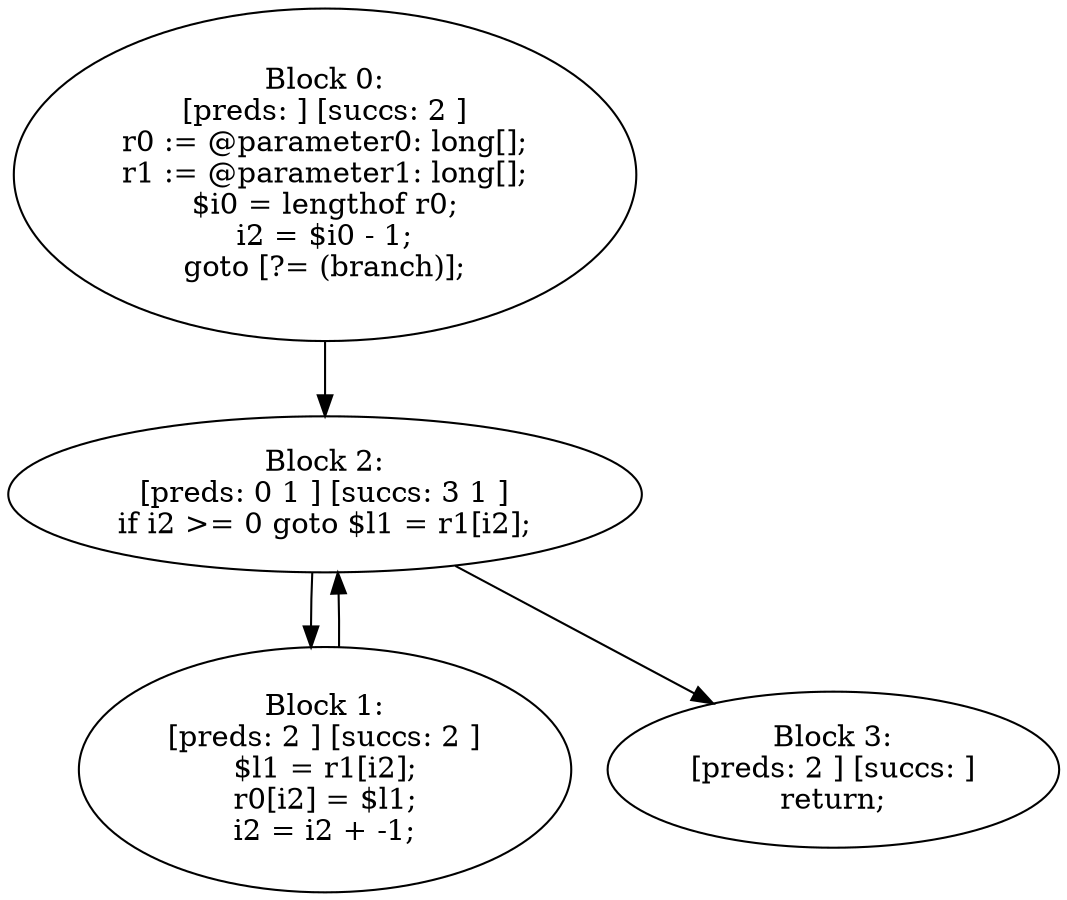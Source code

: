 digraph "unitGraph" {
    "Block 0:
[preds: ] [succs: 2 ]
r0 := @parameter0: long[];
r1 := @parameter1: long[];
$i0 = lengthof r0;
i2 = $i0 - 1;
goto [?= (branch)];
"
    "Block 1:
[preds: 2 ] [succs: 2 ]
$l1 = r1[i2];
r0[i2] = $l1;
i2 = i2 + -1;
"
    "Block 2:
[preds: 0 1 ] [succs: 3 1 ]
if i2 >= 0 goto $l1 = r1[i2];
"
    "Block 3:
[preds: 2 ] [succs: ]
return;
"
    "Block 0:
[preds: ] [succs: 2 ]
r0 := @parameter0: long[];
r1 := @parameter1: long[];
$i0 = lengthof r0;
i2 = $i0 - 1;
goto [?= (branch)];
"->"Block 2:
[preds: 0 1 ] [succs: 3 1 ]
if i2 >= 0 goto $l1 = r1[i2];
";
    "Block 1:
[preds: 2 ] [succs: 2 ]
$l1 = r1[i2];
r0[i2] = $l1;
i2 = i2 + -1;
"->"Block 2:
[preds: 0 1 ] [succs: 3 1 ]
if i2 >= 0 goto $l1 = r1[i2];
";
    "Block 2:
[preds: 0 1 ] [succs: 3 1 ]
if i2 >= 0 goto $l1 = r1[i2];
"->"Block 3:
[preds: 2 ] [succs: ]
return;
";
    "Block 2:
[preds: 0 1 ] [succs: 3 1 ]
if i2 >= 0 goto $l1 = r1[i2];
"->"Block 1:
[preds: 2 ] [succs: 2 ]
$l1 = r1[i2];
r0[i2] = $l1;
i2 = i2 + -1;
";
}
